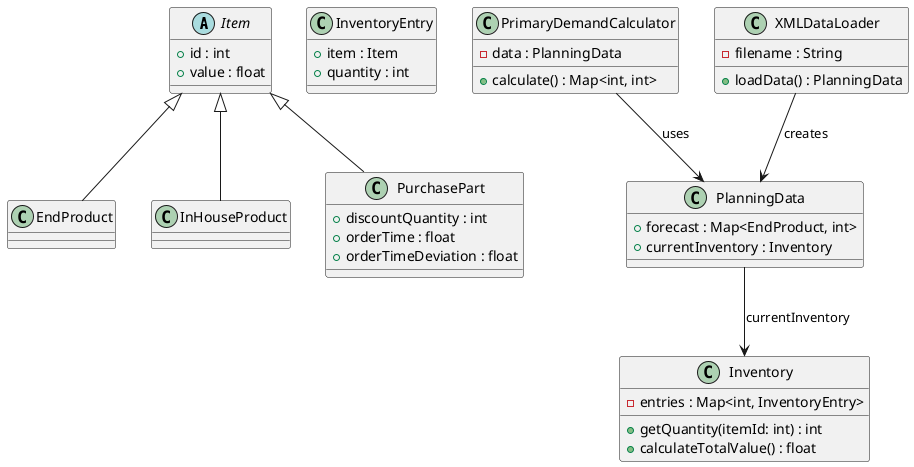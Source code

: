 @startuml
' Abstract base class for items
abstract class Item {
  + id : int
  + value : float
}

class EndProduct extends Item{
}
class InHouseProduct extends Item
class PurchasePart extends Item {
  + discountQuantity : int
  + orderTime : float
  + orderTimeDeviation : float
}

' A container for an item and its quantity in the inventory
class InventoryEntry {
  + item : Item
  + quantity : int
}

' The inventory holds a mapping from an item's id to its inventory entry
class Inventory {
  - entries : Map<int, InventoryEntry>
  + getQuantity(itemId: int) : int
  + calculateTotalValue() : float
}

' Contains period-specific planning inputs
class PlanningData {
  + forecast : Map<EndProduct, int>
  + currentInventory : Inventory
}

' Calculates the primary demand based on forecast, open orders and current inventory
class PrimaryDemandCalculator {
  - data : PlanningData
  + calculate() : Map<int, int>
}

' Loads planning data from an XML file
class XMLDataLoader {
  - filename : String
  + loadData() : PlanningData
}

PlanningData --> Inventory : "currentInventory"
PrimaryDemandCalculator --> PlanningData : "uses"
XMLDataLoader --> PlanningData : "creates"

@enduml
